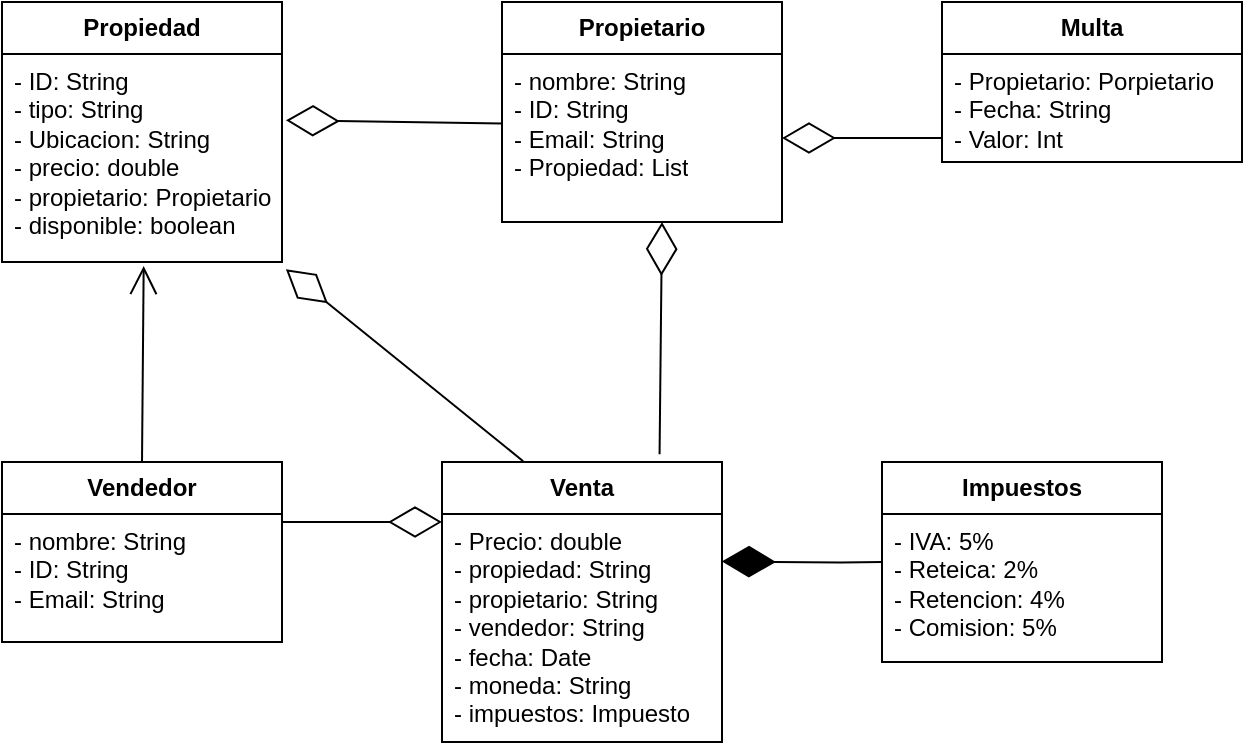 <mxfile version="24.4.8" type="device">
  <diagram id="C5RBs43oDa-KdzZeNtuy" name="Page-1">
    <mxGraphModel dx="756" dy="566" grid="1" gridSize="10" guides="1" tooltips="1" connect="1" arrows="1" fold="1" page="1" pageScale="1" pageWidth="827" pageHeight="1169" math="0" shadow="0">
      <root>
        <mxCell id="WIyWlLk6GJQsqaUBKTNV-0" />
        <mxCell id="WIyWlLk6GJQsqaUBKTNV-1" parent="WIyWlLk6GJQsqaUBKTNV-0" />
        <mxCell id="L9mAdbVRpGOy-fH72oRQ-0" value="&lt;b&gt;Propiedad&lt;/b&gt;" style="swimlane;fontStyle=0;childLayout=stackLayout;horizontal=1;startSize=26;fillColor=none;horizontalStack=0;resizeParent=1;resizeParentMax=0;resizeLast=0;collapsible=1;marginBottom=0;whiteSpace=wrap;html=1;" vertex="1" parent="WIyWlLk6GJQsqaUBKTNV-1">
          <mxGeometry x="100" y="50" width="140" height="130" as="geometry" />
        </mxCell>
        <mxCell id="L9mAdbVRpGOy-fH72oRQ-1" value="&lt;font style=&quot;vertical-align: inherit;&quot;&gt;- ID: String&lt;/font&gt;&lt;div&gt;&lt;font style=&quot;vertical-align: inherit;&quot;&gt;- tipo: String&lt;/font&gt;&lt;/div&gt;&lt;div&gt;&lt;font style=&quot;vertical-align: inherit;&quot;&gt;- Ubicacion: String&lt;br&gt;&lt;/font&gt;&lt;/div&gt;&lt;div&gt;&lt;font style=&quot;vertical-align: inherit;&quot;&gt;- precio: double&lt;/font&gt;&lt;/div&gt;&lt;div&gt;&lt;font style=&quot;vertical-align: inherit;&quot;&gt;- propietario: Propietario&lt;br&gt;&lt;/font&gt;&lt;/div&gt;&lt;div&gt;- disponible: boolean&lt;/div&gt;&lt;div&gt;&lt;br&gt;&lt;/div&gt;" style="text;strokeColor=none;fillColor=none;align=left;verticalAlign=top;spacingLeft=4;spacingRight=4;overflow=hidden;rotatable=0;points=[[0,0.5],[1,0.5]];portConstraint=eastwest;whiteSpace=wrap;html=1;" vertex="1" parent="L9mAdbVRpGOy-fH72oRQ-0">
          <mxGeometry y="26" width="140" height="104" as="geometry" />
        </mxCell>
        <mxCell id="L9mAdbVRpGOy-fH72oRQ-2" value="&lt;b&gt;Propietario&lt;/b&gt;" style="swimlane;fontStyle=0;childLayout=stackLayout;horizontal=1;startSize=26;fillColor=none;horizontalStack=0;resizeParent=1;resizeParentMax=0;resizeLast=0;collapsible=1;marginBottom=0;whiteSpace=wrap;html=1;" vertex="1" parent="WIyWlLk6GJQsqaUBKTNV-1">
          <mxGeometry x="350" y="50" width="140" height="110" as="geometry" />
        </mxCell>
        <mxCell id="L9mAdbVRpGOy-fH72oRQ-3" value="&lt;span style=&quot;background-color: initial;&quot;&gt;- nombre: String&lt;/span&gt;&lt;div&gt;&lt;span style=&quot;background-color: initial;&quot;&gt;- ID: String&lt;/span&gt;&lt;/div&gt;&lt;div&gt;&lt;span style=&quot;background-color: initial;&quot;&gt;- Email: String&amp;nbsp;&lt;/span&gt;&lt;div&gt;&lt;span style=&quot;background-color: initial;&quot;&gt;- Propiedad: List&lt;/span&gt;&lt;br&gt;&lt;/div&gt;&lt;/div&gt;" style="text;strokeColor=none;fillColor=none;align=left;verticalAlign=top;spacingLeft=4;spacingRight=4;overflow=hidden;rotatable=0;points=[[0,0.5],[1,0.5]];portConstraint=eastwest;whiteSpace=wrap;html=1;" vertex="1" parent="L9mAdbVRpGOy-fH72oRQ-2">
          <mxGeometry y="26" width="140" height="84" as="geometry" />
        </mxCell>
        <mxCell id="L9mAdbVRpGOy-fH72oRQ-4" value="&lt;b&gt;Venta&lt;/b&gt;" style="swimlane;fontStyle=0;childLayout=stackLayout;horizontal=1;startSize=26;fillColor=none;horizontalStack=0;resizeParent=1;resizeParentMax=0;resizeLast=0;collapsible=1;marginBottom=0;whiteSpace=wrap;html=1;" vertex="1" parent="WIyWlLk6GJQsqaUBKTNV-1">
          <mxGeometry x="320" y="280" width="140" height="140" as="geometry" />
        </mxCell>
        <mxCell id="L9mAdbVRpGOy-fH72oRQ-5" value="&lt;div&gt;- Precio: double&lt;br&gt;&lt;/div&gt;- propiedad: String&lt;div&gt;- propietario: String&lt;/div&gt;&lt;div&gt;- vendedor: String&lt;/div&gt;&lt;div&gt;- fecha: Date&lt;/div&gt;&lt;div&gt;- moneda: String&lt;/div&gt;&lt;div&gt;- impuestos: Impuesto&lt;/div&gt;" style="text;strokeColor=none;fillColor=none;align=left;verticalAlign=top;spacingLeft=4;spacingRight=4;overflow=hidden;rotatable=0;points=[[0,0.5],[1,0.5]];portConstraint=eastwest;whiteSpace=wrap;html=1;" vertex="1" parent="L9mAdbVRpGOy-fH72oRQ-4">
          <mxGeometry y="26" width="140" height="114" as="geometry" />
        </mxCell>
        <mxCell id="L9mAdbVRpGOy-fH72oRQ-6" value="&lt;b&gt;Vendedor&lt;/b&gt;" style="swimlane;fontStyle=0;childLayout=stackLayout;horizontal=1;startSize=26;fillColor=none;horizontalStack=0;resizeParent=1;resizeParentMax=0;resizeLast=0;collapsible=1;marginBottom=0;whiteSpace=wrap;html=1;" vertex="1" parent="WIyWlLk6GJQsqaUBKTNV-1">
          <mxGeometry x="100" y="280" width="140" height="90" as="geometry" />
        </mxCell>
        <mxCell id="L9mAdbVRpGOy-fH72oRQ-7" value="- nombre: String&lt;div&gt;&lt;span style=&quot;background-color: initial;&quot;&gt;- ID: String&lt;/span&gt;&lt;/div&gt;&lt;div&gt;&lt;span style=&quot;background-color: initial;&quot;&gt;- Email: String&amp;nbsp;&lt;/span&gt;&lt;div&gt;&lt;br&gt;&lt;/div&gt;&lt;/div&gt;" style="text;strokeColor=none;fillColor=none;align=left;verticalAlign=top;spacingLeft=4;spacingRight=4;overflow=hidden;rotatable=0;points=[[0,0.5],[1,0.5]];portConstraint=eastwest;whiteSpace=wrap;html=1;" vertex="1" parent="L9mAdbVRpGOy-fH72oRQ-6">
          <mxGeometry y="26" width="140" height="64" as="geometry" />
        </mxCell>
        <mxCell id="L9mAdbVRpGOy-fH72oRQ-8" value="&lt;b&gt;Multa&lt;/b&gt;" style="swimlane;fontStyle=0;childLayout=stackLayout;horizontal=1;startSize=26;fillColor=none;horizontalStack=0;resizeParent=1;resizeParentMax=0;resizeLast=0;collapsible=1;marginBottom=0;whiteSpace=wrap;html=1;" vertex="1" parent="WIyWlLk6GJQsqaUBKTNV-1">
          <mxGeometry x="570" y="50" width="150" height="80" as="geometry" />
        </mxCell>
        <mxCell id="L9mAdbVRpGOy-fH72oRQ-9" value="- Propietario: Porpietario&lt;div&gt;- Fecha: String&lt;/div&gt;&lt;div&gt;- Valor: Int&lt;/div&gt;" style="text;strokeColor=none;fillColor=none;align=left;verticalAlign=top;spacingLeft=4;spacingRight=4;overflow=hidden;rotatable=0;points=[[0,0.5],[1,0.5]];portConstraint=eastwest;whiteSpace=wrap;html=1;" vertex="1" parent="L9mAdbVRpGOy-fH72oRQ-8">
          <mxGeometry y="26" width="150" height="54" as="geometry" />
        </mxCell>
        <mxCell id="L9mAdbVRpGOy-fH72oRQ-10" value="&lt;b&gt;Impuestos&lt;/b&gt;" style="swimlane;fontStyle=0;childLayout=stackLayout;horizontal=1;startSize=26;fillColor=none;horizontalStack=0;resizeParent=1;resizeParentMax=0;resizeLast=0;collapsible=1;marginBottom=0;whiteSpace=wrap;html=1;" vertex="1" parent="WIyWlLk6GJQsqaUBKTNV-1">
          <mxGeometry x="540" y="280" width="140" height="100" as="geometry" />
        </mxCell>
        <mxCell id="L9mAdbVRpGOy-fH72oRQ-11" value="- IVA: 5%&lt;div&gt;- Reteica: 2%&lt;/div&gt;&lt;div&gt;- Retencion: 4%&lt;/div&gt;&lt;div&gt;- Comision: 5%&lt;/div&gt;" style="text;strokeColor=none;fillColor=none;align=left;verticalAlign=top;spacingLeft=4;spacingRight=4;overflow=hidden;rotatable=0;points=[[0,0.5],[1,0.5]];portConstraint=eastwest;whiteSpace=wrap;html=1;" vertex="1" parent="L9mAdbVRpGOy-fH72oRQ-10">
          <mxGeometry y="26" width="140" height="74" as="geometry" />
        </mxCell>
        <mxCell id="L9mAdbVRpGOy-fH72oRQ-12" value="" style="endArrow=open;endFill=1;endSize=12;html=1;rounded=0;exitX=0.5;exitY=0;exitDx=0;exitDy=0;entryX=0.506;entryY=1.019;entryDx=0;entryDy=0;entryPerimeter=0;" edge="1" parent="WIyWlLk6GJQsqaUBKTNV-1" source="L9mAdbVRpGOy-fH72oRQ-6" target="L9mAdbVRpGOy-fH72oRQ-1">
          <mxGeometry width="160" relative="1" as="geometry">
            <mxPoint x="210" y="250" as="sourcePoint" />
            <mxPoint x="170" y="220" as="targetPoint" />
          </mxGeometry>
        </mxCell>
        <mxCell id="L9mAdbVRpGOy-fH72oRQ-13" value="" style="endArrow=diamondThin;endFill=0;endSize=24;html=1;rounded=0;" edge="1" parent="WIyWlLk6GJQsqaUBKTNV-1">
          <mxGeometry width="160" relative="1" as="geometry">
            <mxPoint x="240" y="310" as="sourcePoint" />
            <mxPoint x="320" y="310" as="targetPoint" />
          </mxGeometry>
        </mxCell>
        <mxCell id="L9mAdbVRpGOy-fH72oRQ-14" value="" style="endArrow=diamondThin;endFill=0;endSize=24;html=1;rounded=0;exitX=0;exitY=0.414;exitDx=0;exitDy=0;exitPerimeter=0;entryX=1.014;entryY=0.319;entryDx=0;entryDy=0;entryPerimeter=0;" edge="1" parent="WIyWlLk6GJQsqaUBKTNV-1" source="L9mAdbVRpGOy-fH72oRQ-3" target="L9mAdbVRpGOy-fH72oRQ-1">
          <mxGeometry width="160" relative="1" as="geometry">
            <mxPoint x="240" y="110" as="sourcePoint" />
            <mxPoint x="241" y="111" as="targetPoint" />
          </mxGeometry>
        </mxCell>
        <mxCell id="L9mAdbVRpGOy-fH72oRQ-15" value="" style="endArrow=diamondThin;endFill=1;endSize=24;html=1;rounded=0;entryX=1.005;entryY=0.407;entryDx=0;entryDy=0;entryPerimeter=0;" edge="1" parent="WIyWlLk6GJQsqaUBKTNV-1">
          <mxGeometry width="160" relative="1" as="geometry">
            <mxPoint x="540" y="330" as="sourcePoint" />
            <mxPoint x="460.0" y="329.698" as="targetPoint" />
            <Array as="points">
              <mxPoint x="519.3" y="330.3" />
            </Array>
          </mxGeometry>
        </mxCell>
        <mxCell id="L9mAdbVRpGOy-fH72oRQ-16" value="" style="endArrow=diamondThin;endFill=0;endSize=24;html=1;rounded=0;entryX=1.014;entryY=1.035;entryDx=0;entryDy=0;entryPerimeter=0;exitX=0.29;exitY=-0.003;exitDx=0;exitDy=0;exitPerimeter=0;" edge="1" parent="WIyWlLk6GJQsqaUBKTNV-1" target="L9mAdbVRpGOy-fH72oRQ-1" source="L9mAdbVRpGOy-fH72oRQ-4">
          <mxGeometry width="160" relative="1" as="geometry">
            <mxPoint x="360" y="260" as="sourcePoint" />
            <mxPoint x="450" y="270" as="targetPoint" />
            <Array as="points" />
          </mxGeometry>
        </mxCell>
        <mxCell id="L9mAdbVRpGOy-fH72oRQ-23" value="" style="endArrow=diamondThin;endFill=0;endSize=24;html=1;rounded=0;exitX=0.777;exitY=-0.028;exitDx=0;exitDy=0;exitPerimeter=0;" edge="1" parent="WIyWlLk6GJQsqaUBKTNV-1" source="L9mAdbVRpGOy-fH72oRQ-4">
          <mxGeometry width="160" relative="1" as="geometry">
            <mxPoint x="429.62" y="269.3" as="sourcePoint" />
            <mxPoint x="430" y="160" as="targetPoint" />
            <Array as="points" />
          </mxGeometry>
        </mxCell>
        <mxCell id="L9mAdbVRpGOy-fH72oRQ-28" value="" style="endArrow=diamondThin;endFill=0;endSize=24;html=1;rounded=0;entryX=1;entryY=0.5;entryDx=0;entryDy=0;" edge="1" parent="WIyWlLk6GJQsqaUBKTNV-1" target="L9mAdbVRpGOy-fH72oRQ-3">
          <mxGeometry width="160" relative="1" as="geometry">
            <mxPoint x="570" y="118" as="sourcePoint" />
            <mxPoint x="710" y="190" as="targetPoint" />
          </mxGeometry>
        </mxCell>
      </root>
    </mxGraphModel>
  </diagram>
</mxfile>

